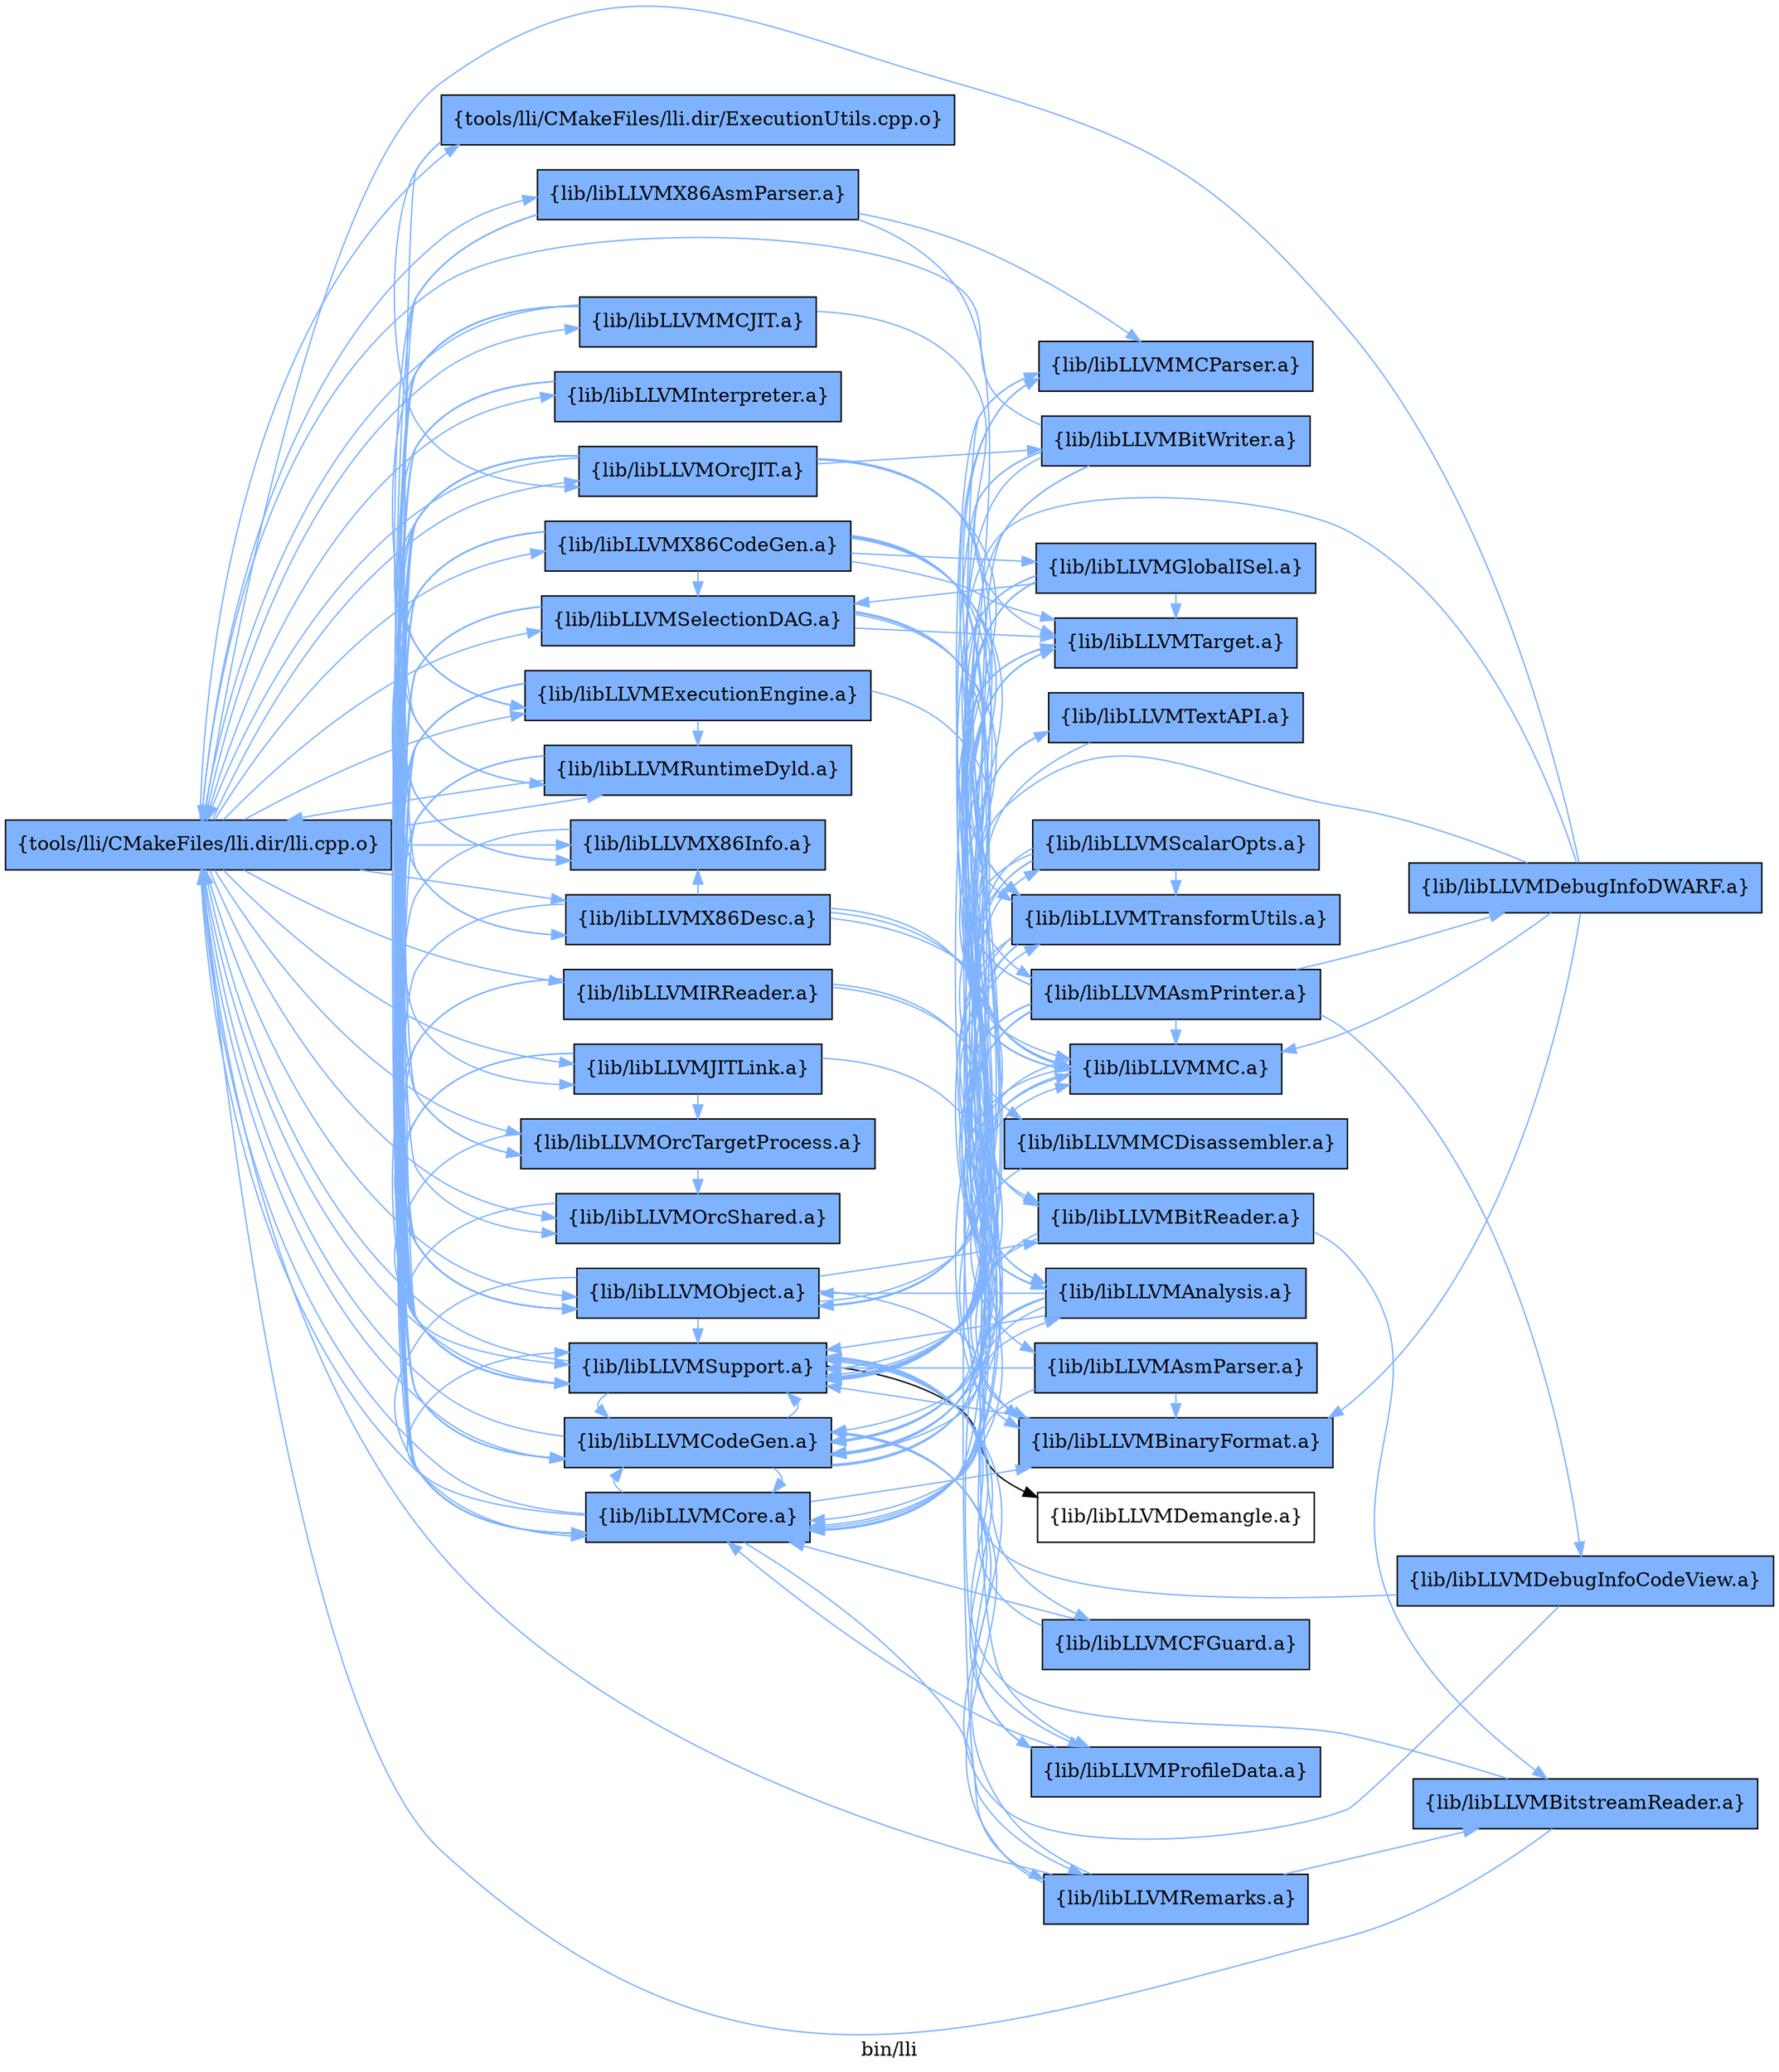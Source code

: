 digraph "bin/lli" {
	label="bin/lli";
	rankdir=LR;
	{ rank=same; Node0x555f332d85c8;  }
	{ rank=same; Node0x555f332da508; Node0x555f332cf608; Node0x555f332cf108; Node0x555f332cc4a8; Node0x555f332ceca8; Node0x555f332ce7a8; Node0x555f332d0a08; Node0x555f332d0508; Node0x555f332cfce8; Node0x555f332cce08; Node0x555f332cc908; Node0x555f332cbfa8; Node0x555f332cdd08; Node0x555f332cd768; Node0x555f332c7fe8; Node0x555f332c6238; Node0x555f332c6828; Node0x555f332c4438; Node0x555f332c4e38;  }
	{ rank=same; Node0x555f332d01e8; Node0x555f332cec08; Node0x555f332c5838; Node0x555f332c5d88; Node0x555f332d14a8; Node0x555f332d0058; Node0x555f332da468; Node0x555f332d13b8; Node0x555f332d1a48; Node0x555f332cf6a8; Node0x555f332d58c8; Node0x555f332d1db8; Node0x555f332cfab8; Node0x555f332dbea8; Node0x555f332d37f8; Node0x555f332d29e8; Node0x555f332d04b8; Node0x555f332d23a8;  }

	Node0x555f332d85c8 [shape=record,shape=box,group=1,style=filled,fillcolor="0.600000 0.5 1",label="{tools/lli/CMakeFiles/lli.dir/lli.cpp.o}"];
	Node0x555f332d85c8 -> Node0x555f332da508[color="0.600000 0.5 1"];
	Node0x555f332d85c8 -> Node0x555f332cf608[color="0.600000 0.5 1"];
	Node0x555f332d85c8 -> Node0x555f332cf108[color="0.600000 0.5 1"];
	Node0x555f332d85c8 -> Node0x555f332cc4a8[color="0.600000 0.5 1"];
	Node0x555f332d85c8 -> Node0x555f332ceca8[color="0.600000 0.5 1"];
	Node0x555f332d85c8 -> Node0x555f332ce7a8[color="0.600000 0.5 1"];
	Node0x555f332d85c8 -> Node0x555f332d0a08[color="0.600000 0.5 1"];
	Node0x555f332d85c8 -> Node0x555f332d0508[color="0.600000 0.5 1"];
	Node0x555f332d85c8 -> Node0x555f332cfce8[color="0.600000 0.5 1"];
	Node0x555f332d85c8 -> Node0x555f332cce08[color="0.600000 0.5 1"];
	Node0x555f332d85c8 -> Node0x555f332cc908[color="0.600000 0.5 1"];
	Node0x555f332d85c8 -> Node0x555f332cbfa8[color="0.600000 0.5 1"];
	Node0x555f332d85c8 -> Node0x555f332cdd08[color="0.600000 0.5 1"];
	Node0x555f332d85c8 -> Node0x555f332cd768[color="0.600000 0.5 1"];
	Node0x555f332d85c8 -> Node0x555f332c7fe8[color="0.600000 0.5 1"];
	Node0x555f332d85c8 -> Node0x555f332c6238[color="0.600000 0.5 1"];
	Node0x555f332d85c8 -> Node0x555f332c6828[color="0.600000 0.5 1"];
	Node0x555f332d85c8 -> Node0x555f332c4438[color="0.600000 0.5 1"];
	Node0x555f332d85c8 -> Node0x555f332c4e38[color="0.600000 0.5 1"];
	Node0x555f332da508 [shape=record,shape=box,group=1,style=filled,fillcolor="0.600000 0.5 1",label="{tools/lli/CMakeFiles/lli.dir/ExecutionUtils.cpp.o}"];
	Node0x555f332da508 -> Node0x555f332cc4a8[color="0.600000 0.5 1"];
	Node0x555f332da508 -> Node0x555f332c7fe8[color="0.600000 0.5 1"];
	Node0x555f332cf608 [shape=record,shape=box,group=1,style=filled,fillcolor="0.600000 0.5 1",label="{lib/libLLVMCodeGen.a}"];
	Node0x555f332cf608 -> Node0x555f332c7fe8[color="0.600000 0.5 1"];
	Node0x555f332cf608 -> Node0x555f332cf108[color="0.600000 0.5 1"];
	Node0x555f332cf608 -> Node0x555f332d01e8[color="0.600000 0.5 1"];
	Node0x555f332cf608 -> Node0x555f332cec08[color="0.600000 0.5 1"];
	Node0x555f332cf608 -> Node0x555f332c5838[color="0.600000 0.5 1"];
	Node0x555f332cf608 -> Node0x555f332d85c8[color="0.600000 0.5 1"];
	Node0x555f332cf608 -> Node0x555f332c5d88[color="0.600000 0.5 1"];
	Node0x555f332cf608 -> Node0x555f332d14a8[color="0.600000 0.5 1"];
	Node0x555f332cf608 -> Node0x555f332d0058[color="0.600000 0.5 1"];
	Node0x555f332cf108 [shape=record,shape=box,group=1,style=filled,fillcolor="0.600000 0.5 1",label="{lib/libLLVMCore.a}"];
	Node0x555f332cf108 -> Node0x555f332cf608[color="0.600000 0.5 1"];
	Node0x555f332cf108 -> Node0x555f332c7fe8[color="0.600000 0.5 1"];
	Node0x555f332cf108 -> Node0x555f332da468[color="0.600000 0.5 1"];
	Node0x555f332cf108 -> Node0x555f332d85c8[color="0.600000 0.5 1"];
	Node0x555f332cf108 -> Node0x555f332d13b8[color="0.600000 0.5 1"];
	Node0x555f332cc4a8 [shape=record,shape=box,group=1,style=filled,fillcolor="0.600000 0.5 1",label="{lib/libLLVMOrcJIT.a}"];
	Node0x555f332cc4a8 -> Node0x555f332cf108[color="0.600000 0.5 1"];
	Node0x555f332cc4a8 -> Node0x555f332cf608[color="0.600000 0.5 1"];
	Node0x555f332cc4a8 -> Node0x555f332c7fe8[color="0.600000 0.5 1"];
	Node0x555f332cc4a8 -> Node0x555f332cce08[color="0.600000 0.5 1"];
	Node0x555f332cc4a8 -> Node0x555f332d85c8[color="0.600000 0.5 1"];
	Node0x555f332cc4a8 -> Node0x555f332cc908[color="0.600000 0.5 1"];
	Node0x555f332cc4a8 -> Node0x555f332c5d88[color="0.600000 0.5 1"];
	Node0x555f332cc4a8 -> Node0x555f332d01e8[color="0.600000 0.5 1"];
	Node0x555f332cc4a8 -> Node0x555f332cdd08[color="0.600000 0.5 1"];
	Node0x555f332cc4a8 -> Node0x555f332ceca8[color="0.600000 0.5 1"];
	Node0x555f332cc4a8 -> Node0x555f332d0508[color="0.600000 0.5 1"];
	Node0x555f332cc4a8 -> Node0x555f332cbfa8[color="0.600000 0.5 1"];
	Node0x555f332cc4a8 -> Node0x555f332d1a48[color="0.600000 0.5 1"];
	Node0x555f332cc4a8 -> Node0x555f332cf6a8[color="0.600000 0.5 1"];
	Node0x555f332ceca8 [shape=record,shape=box,group=1,style=filled,fillcolor="0.600000 0.5 1",label="{lib/libLLVMExecutionEngine.a}"];
	Node0x555f332ceca8 -> Node0x555f332cf108[color="0.600000 0.5 1"];
	Node0x555f332ceca8 -> Node0x555f332d01e8[color="0.600000 0.5 1"];
	Node0x555f332ceca8 -> Node0x555f332c7fe8[color="0.600000 0.5 1"];
	Node0x555f332ceca8 -> Node0x555f332cce08[color="0.600000 0.5 1"];
	Node0x555f332ceca8 -> Node0x555f332cbfa8[color="0.600000 0.5 1"];
	Node0x555f332ceca8 -> Node0x555f332cdd08[color="0.600000 0.5 1"];
	Node0x555f332ce7a8 [shape=record,shape=box,group=1,style=filled,fillcolor="0.600000 0.5 1",label="{lib/libLLVMIRReader.a}"];
	Node0x555f332ce7a8 -> Node0x555f332cf108[color="0.600000 0.5 1"];
	Node0x555f332ce7a8 -> Node0x555f332c7fe8[color="0.600000 0.5 1"];
	Node0x555f332ce7a8 -> Node0x555f332d58c8[color="0.600000 0.5 1"];
	Node0x555f332ce7a8 -> Node0x555f332cf6a8[color="0.600000 0.5 1"];
	Node0x555f332d0a08 [shape=record,shape=box,group=1,style=filled,fillcolor="0.600000 0.5 1",label="{lib/libLLVMInterpreter.a}"];
	Node0x555f332d0a08 -> Node0x555f332cf108[color="0.600000 0.5 1"];
	Node0x555f332d0a08 -> Node0x555f332ceca8[color="0.600000 0.5 1"];
	Node0x555f332d0a08 -> Node0x555f332c7fe8[color="0.600000 0.5 1"];
	Node0x555f332d0a08 -> Node0x555f332cf608[color="0.600000 0.5 1"];
	Node0x555f332d0508 [shape=record,shape=box,group=1,style=filled,fillcolor="0.600000 0.5 1",label="{lib/libLLVMJITLink.a}"];
	Node0x555f332d0508 -> Node0x555f332c7fe8[color="0.600000 0.5 1"];
	Node0x555f332d0508 -> Node0x555f332cbfa8[color="0.600000 0.5 1"];
	Node0x555f332d0508 -> Node0x555f332da468[color="0.600000 0.5 1"];
	Node0x555f332d0508 -> Node0x555f332cce08[color="0.600000 0.5 1"];
	Node0x555f332cfce8 [shape=record,shape=box,group=1,style=filled,fillcolor="0.600000 0.5 1",label="{lib/libLLVMMCJIT.a}"];
	Node0x555f332cfce8 -> Node0x555f332d85c8[color="0.600000 0.5 1"];
	Node0x555f332cfce8 -> Node0x555f332cf108[color="0.600000 0.5 1"];
	Node0x555f332cfce8 -> Node0x555f332ceca8[color="0.600000 0.5 1"];
	Node0x555f332cfce8 -> Node0x555f332cce08[color="0.600000 0.5 1"];
	Node0x555f332cfce8 -> Node0x555f332cdd08[color="0.600000 0.5 1"];
	Node0x555f332cfce8 -> Node0x555f332c7fe8[color="0.600000 0.5 1"];
	Node0x555f332cfce8 -> Node0x555f332c5838[color="0.600000 0.5 1"];
	Node0x555f332cce08 [shape=record,shape=box,group=1,style=filled,fillcolor="0.600000 0.5 1",label="{lib/libLLVMObject.a}"];
	Node0x555f332cce08 -> Node0x555f332c7fe8[color="0.600000 0.5 1"];
	Node0x555f332cce08 -> Node0x555f332da468[color="0.600000 0.5 1"];
	Node0x555f332cce08 -> Node0x555f332d01e8[color="0.600000 0.5 1"];
	Node0x555f332cce08 -> Node0x555f332cf108[color="0.600000 0.5 1"];
	Node0x555f332cce08 -> Node0x555f332cf6a8[color="0.600000 0.5 1"];
	Node0x555f332cce08 -> Node0x555f332d1db8[color="0.600000 0.5 1"];
	Node0x555f332cce08 -> Node0x555f332cfab8[color="0.600000 0.5 1"];
	Node0x555f332cc908 [shape=record,shape=box,group=1,style=filled,fillcolor="0.600000 0.5 1",label="{lib/libLLVMOrcShared.a}"];
	Node0x555f332cc908 -> Node0x555f332c7fe8[color="0.600000 0.5 1"];
	Node0x555f332cbfa8 [shape=record,shape=box,group=1,style=filled,fillcolor="0.600000 0.5 1",label="{lib/libLLVMOrcTargetProcess.a}"];
	Node0x555f332cbfa8 -> Node0x555f332cc908[color="0.600000 0.5 1"];
	Node0x555f332cbfa8 -> Node0x555f332c7fe8[color="0.600000 0.5 1"];
	Node0x555f332cdd08 [shape=record,shape=box,group=1,style=filled,fillcolor="0.600000 0.5 1",label="{lib/libLLVMRuntimeDyld.a}"];
	Node0x555f332cdd08 -> Node0x555f332cf108[color="0.600000 0.5 1"];
	Node0x555f332cdd08 -> Node0x555f332c7fe8[color="0.600000 0.5 1"];
	Node0x555f332cdd08 -> Node0x555f332d85c8[color="0.600000 0.5 1"];
	Node0x555f332cdd08 -> Node0x555f332cce08[color="0.600000 0.5 1"];
	Node0x555f332cd768 [shape=record,shape=box,group=1,style=filled,fillcolor="0.600000 0.5 1",label="{lib/libLLVMSelectionDAG.a}"];
	Node0x555f332cd768 -> Node0x555f332cf608[color="0.600000 0.5 1"];
	Node0x555f332cd768 -> Node0x555f332c7fe8[color="0.600000 0.5 1"];
	Node0x555f332cd768 -> Node0x555f332cf108[color="0.600000 0.5 1"];
	Node0x555f332cd768 -> Node0x555f332d01e8[color="0.600000 0.5 1"];
	Node0x555f332cd768 -> Node0x555f332c5d88[color="0.600000 0.5 1"];
	Node0x555f332cd768 -> Node0x555f332cec08[color="0.600000 0.5 1"];
	Node0x555f332cd768 -> Node0x555f332c5838[color="0.600000 0.5 1"];
	Node0x555f332c7fe8 [shape=record,shape=box,group=1,style=filled,fillcolor="0.600000 0.5 1",label="{lib/libLLVMSupport.a}"];
	Node0x555f332c7fe8 -> Node0x555f332cf608[color="0.600000 0.5 1"];
	Node0x555f332c7fe8 -> Node0x555f332d85c8[color="0.600000 0.5 1"];
	Node0x555f332c7fe8 -> Node0x555f332dbea8;
	Node0x555f332c6238 [shape=record,shape=box,group=1,style=filled,fillcolor="0.600000 0.5 1",label="{lib/libLLVMX86CodeGen.a}"];
	Node0x555f332c6238 -> Node0x555f332cf608[color="0.600000 0.5 1"];
	Node0x555f332c6238 -> Node0x555f332cf108[color="0.600000 0.5 1"];
	Node0x555f332c6238 -> Node0x555f332d01e8[color="0.600000 0.5 1"];
	Node0x555f332c6238 -> Node0x555f332d37f8[color="0.600000 0.5 1"];
	Node0x555f332c6238 -> Node0x555f332c7fe8[color="0.600000 0.5 1"];
	Node0x555f332c6238 -> Node0x555f332c4438[color="0.600000 0.5 1"];
	Node0x555f332c6238 -> Node0x555f332c4e38[color="0.600000 0.5 1"];
	Node0x555f332c6238 -> Node0x555f332cd768[color="0.600000 0.5 1"];
	Node0x555f332c6238 -> Node0x555f332c5838[color="0.600000 0.5 1"];
	Node0x555f332c6238 -> Node0x555f332cec08[color="0.600000 0.5 1"];
	Node0x555f332c6238 -> Node0x555f332d29e8[color="0.600000 0.5 1"];
	Node0x555f332c6238 -> Node0x555f332d04b8[color="0.600000 0.5 1"];
	Node0x555f332c6238 -> Node0x555f332d0058[color="0.600000 0.5 1"];
	Node0x555f332c6238 -> Node0x555f332c5d88[color="0.600000 0.5 1"];
	Node0x555f332c6828 [shape=record,shape=box,group=1,style=filled,fillcolor="0.600000 0.5 1",label="{lib/libLLVMX86AsmParser.a}"];
	Node0x555f332c6828 -> Node0x555f332d01e8[color="0.600000 0.5 1"];
	Node0x555f332c6828 -> Node0x555f332c7fe8[color="0.600000 0.5 1"];
	Node0x555f332c6828 -> Node0x555f332c4438[color="0.600000 0.5 1"];
	Node0x555f332c6828 -> Node0x555f332c4e38[color="0.600000 0.5 1"];
	Node0x555f332c6828 -> Node0x555f332d1db8[color="0.600000 0.5 1"];
	Node0x555f332c4438 [shape=record,shape=box,group=1,style=filled,fillcolor="0.600000 0.5 1",label="{lib/libLLVMX86Desc.a}"];
	Node0x555f332c4438 -> Node0x555f332d01e8[color="0.600000 0.5 1"];
	Node0x555f332c4438 -> Node0x555f332c7fe8[color="0.600000 0.5 1"];
	Node0x555f332c4438 -> Node0x555f332c4e38[color="0.600000 0.5 1"];
	Node0x555f332c4438 -> Node0x555f332d23a8[color="0.600000 0.5 1"];
	Node0x555f332c4438 -> Node0x555f332da468[color="0.600000 0.5 1"];
	Node0x555f332c4e38 [shape=record,shape=box,group=1,style=filled,fillcolor="0.600000 0.5 1",label="{lib/libLLVMX86Info.a}"];
	Node0x555f332c4e38 -> Node0x555f332c7fe8[color="0.600000 0.5 1"];
	Node0x555f332d01e8 [shape=record,shape=box,group=1,style=filled,fillcolor="0.600000 0.5 1",label="{lib/libLLVMMC.a}"];
	Node0x555f332d01e8 -> Node0x555f332c7fe8[color="0.600000 0.5 1"];
	Node0x555f332d01e8 -> Node0x555f332da468[color="0.600000 0.5 1"];
	Node0x555f332d01e8 -> Node0x555f332cf608[color="0.600000 0.5 1"];
	Node0x555f332cec08 [shape=record,shape=box,group=1,style=filled,fillcolor="0.600000 0.5 1",label="{lib/libLLVMAnalysis.a}"];
	Node0x555f332cec08 -> Node0x555f332cf108[color="0.600000 0.5 1"];
	Node0x555f332cec08 -> Node0x555f332c7fe8[color="0.600000 0.5 1"];
	Node0x555f332cec08 -> Node0x555f332cf608[color="0.600000 0.5 1"];
	Node0x555f332cec08 -> Node0x555f332cce08[color="0.600000 0.5 1"];
	Node0x555f332cec08 -> Node0x555f332d0058[color="0.600000 0.5 1"];
	Node0x555f332c5838 [shape=record,shape=box,group=1,style=filled,fillcolor="0.600000 0.5 1",label="{lib/libLLVMTarget.a}"];
	Node0x555f332c5838 -> Node0x555f332cf108[color="0.600000 0.5 1"];
	Node0x555f332c5838 -> Node0x555f332d01e8[color="0.600000 0.5 1"];
	Node0x555f332c5838 -> Node0x555f332c7fe8[color="0.600000 0.5 1"];
	Node0x555f332c5838 -> Node0x555f332cec08[color="0.600000 0.5 1"];
	Node0x555f332c5d88 [shape=record,shape=box,group=1,style=filled,fillcolor="0.600000 0.5 1",label="{lib/libLLVMTransformUtils.a}"];
	Node0x555f332c5d88 -> Node0x555f332cf108[color="0.600000 0.5 1"];
	Node0x555f332c5d88 -> Node0x555f332cf608[color="0.600000 0.5 1"];
	Node0x555f332c5d88 -> Node0x555f332c7fe8[color="0.600000 0.5 1"];
	Node0x555f332c5d88 -> Node0x555f332cec08[color="0.600000 0.5 1"];
	Node0x555f332d14a8 [shape=record,shape=box,group=1,style=filled,fillcolor="0.600000 0.5 1",label="{lib/libLLVMScalarOpts.a}"];
	Node0x555f332d14a8 -> Node0x555f332cf108[color="0.600000 0.5 1"];
	Node0x555f332d14a8 -> Node0x555f332c7fe8[color="0.600000 0.5 1"];
	Node0x555f332d14a8 -> Node0x555f332c5d88[color="0.600000 0.5 1"];
	Node0x555f332d14a8 -> Node0x555f332cec08[color="0.600000 0.5 1"];
	Node0x555f332d14a8 -> Node0x555f332cf608[color="0.600000 0.5 1"];
	Node0x555f332da468 [shape=record,shape=box,group=1,style=filled,fillcolor="0.600000 0.5 1",label="{lib/libLLVMBinaryFormat.a}"];
	Node0x555f332da468 -> Node0x555f332c7fe8[color="0.600000 0.5 1"];
	Node0x555f332d13b8 [shape=record,shape=box,group=1,style=filled,fillcolor="0.600000 0.5 1",label="{lib/libLLVMRemarks.a}"];
	Node0x555f332d13b8 -> Node0x555f332c7fe8[color="0.600000 0.5 1"];
	Node0x555f332d13b8 -> Node0x555f332d85c8[color="0.600000 0.5 1"];
	Node0x555f332d13b8 -> Node0x555f332d18b8[color="0.600000 0.5 1"];
	Node0x555f332d13b8 -> Node0x555f332cf608[color="0.600000 0.5 1"];
	Node0x555f332d58c8 [shape=record,shape=box,group=1,style=filled,fillcolor="0.600000 0.5 1",label="{lib/libLLVMAsmParser.a}"];
	Node0x555f332d58c8 -> Node0x555f332cf108[color="0.600000 0.5 1"];
	Node0x555f332d58c8 -> Node0x555f332c7fe8[color="0.600000 0.5 1"];
	Node0x555f332d58c8 -> Node0x555f332da468[color="0.600000 0.5 1"];
	Node0x555f332cf6a8 [shape=record,shape=box,group=1,style=filled,fillcolor="0.600000 0.5 1",label="{lib/libLLVMBitReader.a}"];
	Node0x555f332cf6a8 -> Node0x555f332cf108[color="0.600000 0.5 1"];
	Node0x555f332cf6a8 -> Node0x555f332c7fe8[color="0.600000 0.5 1"];
	Node0x555f332cf6a8 -> Node0x555f332d18b8[color="0.600000 0.5 1"];
	Node0x555f332d1db8 [shape=record,shape=box,group=1,style=filled,fillcolor="0.600000 0.5 1",label="{lib/libLLVMMCParser.a}"];
	Node0x555f332d1db8 -> Node0x555f332d01e8[color="0.600000 0.5 1"];
	Node0x555f332d1db8 -> Node0x555f332c7fe8[color="0.600000 0.5 1"];
	Node0x555f332cfab8 [shape=record,shape=box,group=1,style=filled,fillcolor="0.600000 0.5 1",label="{lib/libLLVMTextAPI.a}"];
	Node0x555f332cfab8 -> Node0x555f332c7fe8[color="0.600000 0.5 1"];
	Node0x555f332cfab8 -> Node0x555f332cf608[color="0.600000 0.5 1"];
	Node0x555f332d1a48 [shape=record,shape=box,group=1,style=filled,fillcolor="0.600000 0.5 1",label="{lib/libLLVMBitWriter.a}"];
	Node0x555f332d1a48 -> Node0x555f332d85c8[color="0.600000 0.5 1"];
	Node0x555f332d1a48 -> Node0x555f332cf108[color="0.600000 0.5 1"];
	Node0x555f332d1a48 -> Node0x555f332d01e8[color="0.600000 0.5 1"];
	Node0x555f332d1a48 -> Node0x555f332cce08[color="0.600000 0.5 1"];
	Node0x555f332d1a48 -> Node0x555f332c7fe8[color="0.600000 0.5 1"];
	Node0x555f332d1a48 -> Node0x555f332cec08[color="0.600000 0.5 1"];
	Node0x555f332d37f8 [shape=record,shape=box,group=1,style=filled,fillcolor="0.600000 0.5 1",label="{lib/libLLVMAsmPrinter.a}"];
	Node0x555f332d37f8 -> Node0x555f332cf108[color="0.600000 0.5 1"];
	Node0x555f332d37f8 -> Node0x555f332cf608[color="0.600000 0.5 1"];
	Node0x555f332d37f8 -> Node0x555f332d01e8[color="0.600000 0.5 1"];
	Node0x555f332d37f8 -> Node0x555f332c7fe8[color="0.600000 0.5 1"];
	Node0x555f332d37f8 -> Node0x555f332c5838[color="0.600000 0.5 1"];
	Node0x555f332d37f8 -> Node0x555f332cec08[color="0.600000 0.5 1"];
	Node0x555f332d37f8 -> Node0x555f332d13b8[color="0.600000 0.5 1"];
	Node0x555f332d37f8 -> Node0x555f332da468[color="0.600000 0.5 1"];
	Node0x555f332d37f8 -> Node0x555f332d1db8[color="0.600000 0.5 1"];
	Node0x555f332d37f8 -> Node0x555f332d3348[color="0.600000 0.5 1"];
	Node0x555f332d37f8 -> Node0x555f332db408[color="0.600000 0.5 1"];
	Node0x555f332d29e8 [shape=record,shape=box,group=1,style=filled,fillcolor="0.600000 0.5 1",label="{lib/libLLVMGlobalISel.a}"];
	Node0x555f332d29e8 -> Node0x555f332cf608[color="0.600000 0.5 1"];
	Node0x555f332d29e8 -> Node0x555f332cf108[color="0.600000 0.5 1"];
	Node0x555f332d29e8 -> Node0x555f332c7fe8[color="0.600000 0.5 1"];
	Node0x555f332d29e8 -> Node0x555f332d01e8[color="0.600000 0.5 1"];
	Node0x555f332d29e8 -> Node0x555f332cd768[color="0.600000 0.5 1"];
	Node0x555f332d29e8 -> Node0x555f332c5838[color="0.600000 0.5 1"];
	Node0x555f332d29e8 -> Node0x555f332cec08[color="0.600000 0.5 1"];
	Node0x555f332d29e8 -> Node0x555f332c5d88[color="0.600000 0.5 1"];
	Node0x555f332d04b8 [shape=record,shape=box,group=1,style=filled,fillcolor="0.600000 0.5 1",label="{lib/libLLVMCFGuard.a}"];
	Node0x555f332d04b8 -> Node0x555f332cf108[color="0.600000 0.5 1"];
	Node0x555f332d04b8 -> Node0x555f332c7fe8[color="0.600000 0.5 1"];
	Node0x555f332d0058 [shape=record,shape=box,group=1,style=filled,fillcolor="0.600000 0.5 1",label="{lib/libLLVMProfileData.a}"];
	Node0x555f332d0058 -> Node0x555f332cf108[color="0.600000 0.5 1"];
	Node0x555f332d0058 -> Node0x555f332c7fe8[color="0.600000 0.5 1"];
	Node0x555f332d23a8 [shape=record,shape=box,group=1,style=filled,fillcolor="0.600000 0.5 1",label="{lib/libLLVMMCDisassembler.a}"];
	Node0x555f332d23a8 -> Node0x555f332c7fe8[color="0.600000 0.5 1"];
	Node0x555f332d3348 [shape=record,shape=box,group=1,style=filled,fillcolor="0.600000 0.5 1",label="{lib/libLLVMDebugInfoDWARF.a}"];
	Node0x555f332d3348 -> Node0x555f332d01e8[color="0.600000 0.5 1"];
	Node0x555f332d3348 -> Node0x555f332c7fe8[color="0.600000 0.5 1"];
	Node0x555f332d3348 -> Node0x555f332da468[color="0.600000 0.5 1"];
	Node0x555f332d3348 -> Node0x555f332d85c8[color="0.600000 0.5 1"];
	Node0x555f332d3348 -> Node0x555f332cce08[color="0.600000 0.5 1"];
	Node0x555f332db408 [shape=record,shape=box,group=1,style=filled,fillcolor="0.600000 0.5 1",label="{lib/libLLVMDebugInfoCodeView.a}"];
	Node0x555f332db408 -> Node0x555f332c7fe8[color="0.600000 0.5 1"];
	Node0x555f332db408 -> Node0x555f332cf608[color="0.600000 0.5 1"];
	Node0x555f332d18b8 [shape=record,shape=box,group=1,style=filled,fillcolor="0.600000 0.5 1",label="{lib/libLLVMBitstreamReader.a}"];
	Node0x555f332d18b8 -> Node0x555f332d85c8[color="0.600000 0.5 1"];
	Node0x555f332d18b8 -> Node0x555f332c7fe8[color="0.600000 0.5 1"];
	Node0x555f332dbea8 [shape=record,shape=box,group=0,label="{lib/libLLVMDemangle.a}"];
}
